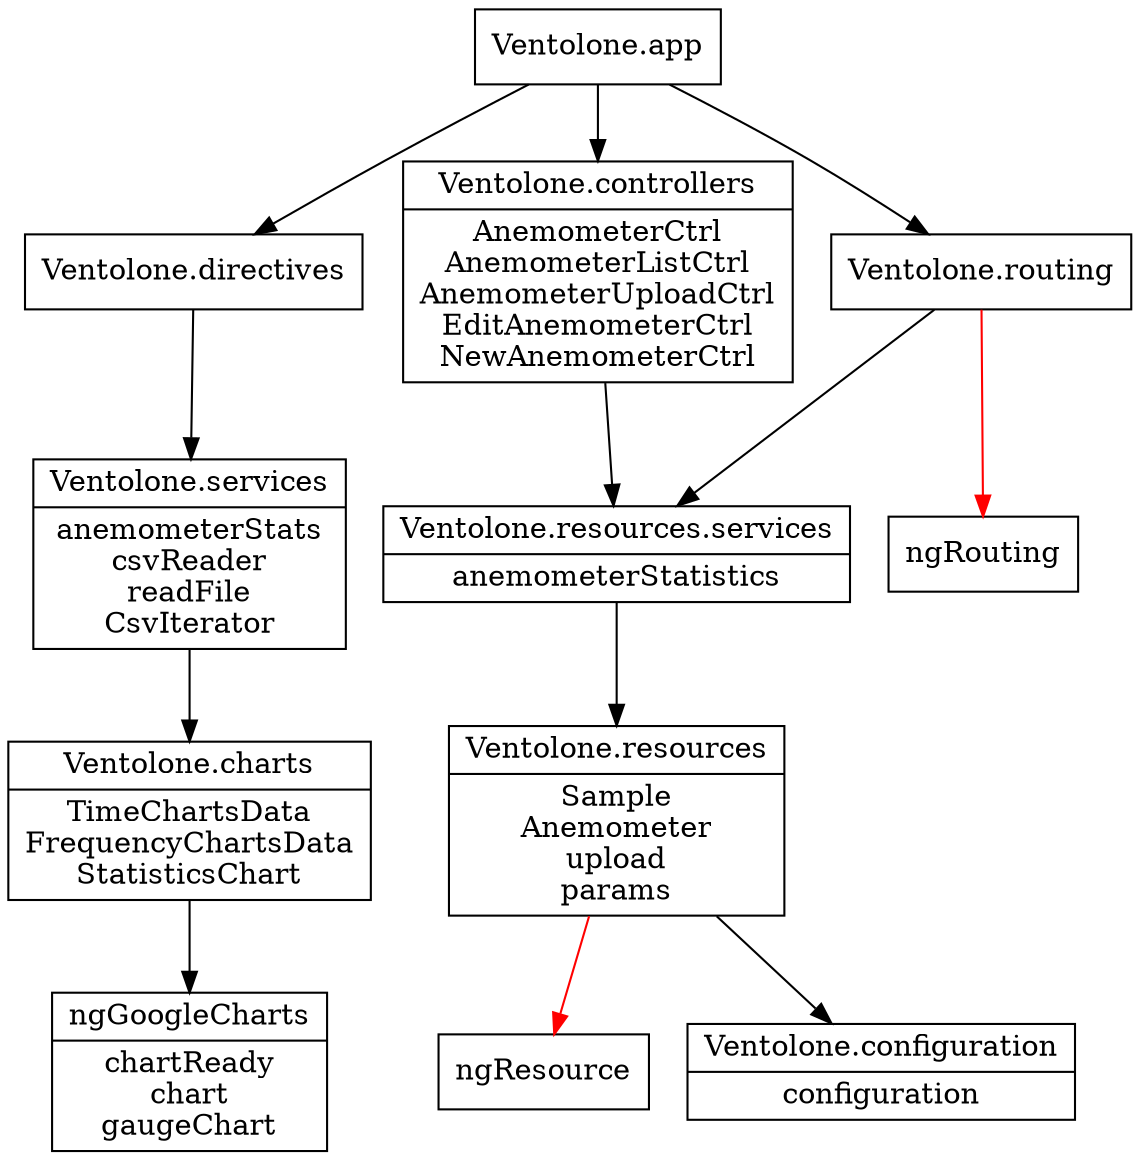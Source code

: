digraph dependencies{
  node[shape="record"]

  "Ventolone.configuration"[label="{Ventolone.configuration|configuration}"];
  "Ventolone.resources"[label="{Ventolone.resources|Sample\nAnemometer\nupload\nparams}"]
  "Ventolone.resources.services"[label="{Ventolone.resources.services|anemometerStatistics}"]
  "Ventolone.controllers"[label="{Ventolone.controllers|AnemometerCtrl\nAnemometerListCtrl\nAnemometerUploadCtrl\nEditAnemometerCtrl\nNewAnemometerCtrl}"]
  "ngGoogleCharts"[label="{ngGoogleCharts|chartReady\nchart\ngaugeChart}"]
  "Ventolone.charts"[label="{Ventolone.charts|TimeChartsData\nFrequencyChartsData\nStatisticsChart}"]
  "Ventolone.services"[label="{Ventolone.services|anemometerStats\ncsvReader\nreadFile\nCsvIterator}"]

  "Ventolone.app" -> "Ventolone.controllers"
  "Ventolone.app" -> "Ventolone.directives"
  "Ventolone.app" -> "Ventolone.routing"
  
  "Ventolone.directives" -> "Ventolone.services"
  "Ventolone.services" -> "Ventolone.charts"
  "Ventolone.resources" -> "Ventolone.configuration"
  "Ventolone.resources.services" -> "Ventolone.resources";
  "Ventolone.controllers" -> "Ventolone.resources.services"
  "Ventolone.charts" -> "ngGoogleCharts"
  "Ventolone.routing" -> "Ventolone.resources.services"
  "Ventolone.resources" -> "ngResource"[color="red"]
  "Ventolone.routing" -> "ngRouting"[color="red"]
}


